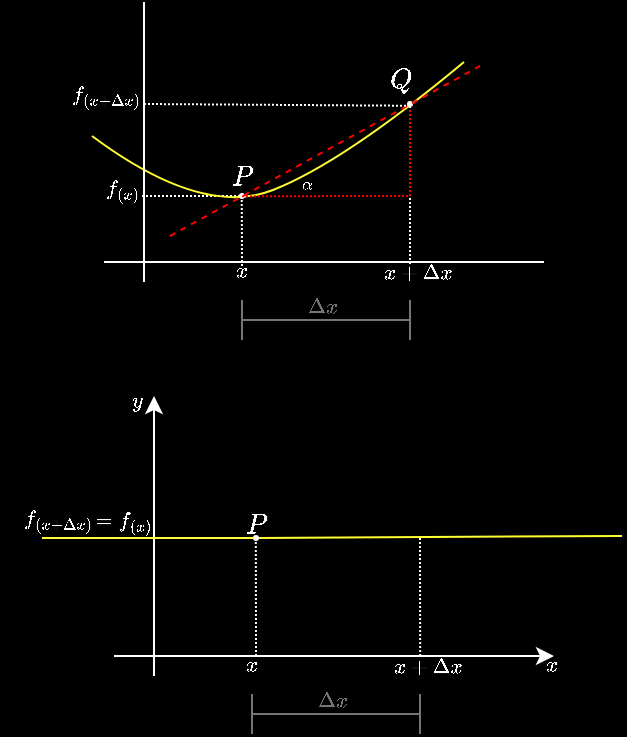 <mxfile version="14.6.6" type="onedrive"><diagram id="N8wW5MOyD7Wzh2ejpo5r" name="Page-1"><mxGraphModel dx="825" dy="333" grid="0" gridSize="1" guides="1" tooltips="1" connect="1" arrows="1" fold="1" page="1" pageScale="1" pageWidth="827" pageHeight="1169" background="#000000" math="1" shadow="0"><root><mxCell id="0"/><mxCell id="1" parent="0"/><mxCell id="s2WLqWfnLLBPEfKBFTOk-1" value="" style="endArrow=none;html=1;entryX=0.5;entryY=1;entryDx=0;entryDy=0;dashed=1;dashPattern=1 1;fontColor=#FFFFFF;strokeColor=#FFFFFF;" parent="1" target="s2WLqWfnLLBPEfKBFTOk-6" edge="1"><mxGeometry width="50" height="50" relative="1" as="geometry"><mxPoint x="400" y="398" as="sourcePoint"/><mxPoint x="570" y="398" as="targetPoint"/></mxGeometry></mxCell><mxCell id="s2WLqWfnLLBPEfKBFTOk-2" value="" style="endArrow=none;html=1;dashed=1;dashPattern=1 1;fontColor=#FFFFFF;strokeColor=#FFFFFF;" parent="1" edge="1"><mxGeometry width="50" height="50" relative="1" as="geometry"><mxPoint x="534" y="432" as="sourcePoint"/><mxPoint x="534" y="353" as="targetPoint"/></mxGeometry></mxCell><mxCell id="s2WLqWfnLLBPEfKBFTOk-5" value="" style="endArrow=none;html=1;curved=1;fontColor=#FFFFFF;strokeColor=#FFFF33;" parent="1" edge="1"><mxGeometry width="50" height="50" relative="1" as="geometry"><mxPoint x="375" y="368" as="sourcePoint"/><mxPoint x="561" y="331" as="targetPoint"/><Array as="points"><mxPoint x="430" y="409"/><mxPoint x="501" y="381"/></Array></mxGeometry></mxCell><mxCell id="s2WLqWfnLLBPEfKBFTOk-6" value="$$P$$" style="text;html=1;fillColor=none;align=center;verticalAlign=middle;whiteSpace=wrap;rounded=0;fontColor=#FFFFFF;" parent="1" vertex="1"><mxGeometry x="430" y="378" width="40" height="20" as="geometry"/></mxCell><mxCell id="s2WLqWfnLLBPEfKBFTOk-7" value="$$Q$$" style="text;html=1;fillColor=none;align=center;verticalAlign=middle;whiteSpace=wrap;rounded=0;fontColor=#FFFFFF;" parent="1" vertex="1"><mxGeometry x="510" y="330" width="40" height="20" as="geometry"/></mxCell><mxCell id="s2WLqWfnLLBPEfKBFTOk-8" value="" style="ellipse;whiteSpace=wrap;html=1;aspect=fixed;fontColor=#FFFFFF;strokeColor=#FFFFFF;" parent="1" vertex="1"><mxGeometry x="449" y="397" width="2" height="2" as="geometry"/></mxCell><mxCell id="s2WLqWfnLLBPEfKBFTOk-11" value="" style="ellipse;whiteSpace=wrap;html=1;aspect=fixed;fontColor=#FFFFFF;strokeColor=#FFFFFF;" parent="1" vertex="1"><mxGeometry x="533" y="351" width="2" height="2" as="geometry"/></mxCell><mxCell id="s2WLqWfnLLBPEfKBFTOk-12" value="" style="endArrow=none;html=1;strokeColor=#FF0000;dashed=1;" parent="1" edge="1"><mxGeometry width="50" height="50" relative="1" as="geometry"><mxPoint x="414" y="418" as="sourcePoint"/><mxPoint x="569" y="333" as="targetPoint"/></mxGeometry></mxCell><mxCell id="s2WLqWfnLLBPEfKBFTOk-13" value="" style="endArrow=none;html=1;fontColor=#FFFFFF;strokeColor=#FFFFFF;" parent="1" edge="1"><mxGeometry width="50" height="50" relative="1" as="geometry"><mxPoint x="401" y="441" as="sourcePoint"/><mxPoint x="401" y="301" as="targetPoint"/></mxGeometry></mxCell><mxCell id="s2WLqWfnLLBPEfKBFTOk-14" value="" style="endArrow=none;html=1;dashed=1;dashPattern=1 1;fontColor=#FFFFFF;strokeColor=#FFFFFF;" parent="1" edge="1"><mxGeometry width="50" height="50" relative="1" as="geometry"><mxPoint x="450" y="433" as="sourcePoint"/><mxPoint x="449.88" y="400" as="targetPoint"/></mxGeometry></mxCell><mxCell id="s2WLqWfnLLBPEfKBFTOk-15" value="$$x$$" style="text;html=1;fillColor=none;align=center;verticalAlign=middle;whiteSpace=wrap;rounded=0;fontSize=9;fontColor=#FFFFFF;" parent="1" vertex="1"><mxGeometry x="430" y="426" width="40" height="20" as="geometry"/></mxCell><mxCell id="s2WLqWfnLLBPEfKBFTOk-17" value="$$x+\Delta x$$" style="text;html=1;fillColor=none;align=center;verticalAlign=middle;whiteSpace=wrap;rounded=0;fontSize=9;fontColor=#FFFFFF;" parent="1" vertex="1"><mxGeometry x="518" y="427" width="40" height="20" as="geometry"/></mxCell><mxCell id="s2WLqWfnLLBPEfKBFTOk-18" value="" style="shape=crossbar;whiteSpace=wrap;html=1;rounded=1;fontSize=9;fontColor=#FFFFFF;strokeColor=#757575;" parent="1" vertex="1"><mxGeometry x="450" y="450" width="84" height="20" as="geometry"/></mxCell><mxCell id="s2WLqWfnLLBPEfKBFTOk-19" value="$$\Delta x$$" style="text;html=1;fillColor=none;align=center;verticalAlign=middle;whiteSpace=wrap;rounded=0;fontSize=9;fontColor=#757575;" parent="1" vertex="1"><mxGeometry x="471" y="444" width="40" height="20" as="geometry"/></mxCell><mxCell id="s2WLqWfnLLBPEfKBFTOk-20" value="" style="endArrow=none;html=1;fontColor=#FFFFFF;strokeColor=#FFFFFF;" parent="1" edge="1"><mxGeometry width="50" height="50" relative="1" as="geometry"><mxPoint x="381" y="431" as="sourcePoint"/><mxPoint x="601" y="431" as="targetPoint"/></mxGeometry></mxCell><mxCell id="s2WLqWfnLLBPEfKBFTOk-21" value="" style="endArrow=none;html=1;dashed=1;dashPattern=1 1;strokeColor=#FF0000;" parent="1" edge="1"><mxGeometry width="50" height="50" relative="1" as="geometry"><mxPoint x="450" y="398.12" as="sourcePoint"/><mxPoint x="534" y="398" as="targetPoint"/></mxGeometry></mxCell><mxCell id="s2WLqWfnLLBPEfKBFTOk-22" value="$$f_{(x+\Delta x)}$$" style="text;html=1;fillColor=none;align=center;verticalAlign=middle;whiteSpace=wrap;rounded=0;fontSize=9;fontColor=#FFFFFF;" parent="1" vertex="1"><mxGeometry x="362" y="338" width="40" height="20" as="geometry"/></mxCell><mxCell id="s2WLqWfnLLBPEfKBFTOk-23" value="$$f_{(x)}$$" style="text;html=1;fillColor=none;align=center;verticalAlign=middle;whiteSpace=wrap;rounded=0;fontSize=9;fontColor=#FFFFFF;" parent="1" vertex="1"><mxGeometry x="370" y="385" width="40" height="20" as="geometry"/></mxCell><mxCell id="s2WLqWfnLLBPEfKBFTOk-24" value="" style="endArrow=none;html=1;entryX=0.5;entryY=1;entryDx=0;entryDy=0;dashed=1;dashPattern=1 1;fontColor=#FFFFFF;strokeColor=#FFFFFF;" parent="1" edge="1"><mxGeometry width="50" height="50" relative="1" as="geometry"><mxPoint x="401" y="352" as="sourcePoint"/><mxPoint x="535" y="352.88" as="targetPoint"/></mxGeometry></mxCell><mxCell id="s2WLqWfnLLBPEfKBFTOk-25" value="" style="endArrow=none;html=1;dashed=1;dashPattern=1 1;strokeColor=#FF0000;" parent="1" edge="1"><mxGeometry width="50" height="50" relative="1" as="geometry"><mxPoint x="534" y="398" as="sourcePoint"/><mxPoint x="534" y="354" as="targetPoint"/></mxGeometry></mxCell><mxCell id="s2WLqWfnLLBPEfKBFTOk-26" value="$$\alpha$$" style="text;html=1;fillColor=none;align=center;verticalAlign=middle;whiteSpace=wrap;rounded=0;fontSize=7;fontColor=#FFFFFF;" parent="1" vertex="1"><mxGeometry x="463" y="382" width="40" height="20" as="geometry"/></mxCell><mxCell id="j77vfI2c90pid0NPIWEC-4" value="$$P$$" style="text;html=1;fillColor=none;align=center;verticalAlign=middle;whiteSpace=wrap;rounded=0;fontColor=#FFFFFF;" vertex="1" parent="1"><mxGeometry x="437" y="552" width="40" height="20" as="geometry"/></mxCell><mxCell id="j77vfI2c90pid0NPIWEC-9" value="" style="endArrow=classic;html=1;fontColor=#FFFFFF;strokeColor=#FFFFFF;endFill=1;" edge="1" parent="1"><mxGeometry width="50" height="50" relative="1" as="geometry"><mxPoint x="406" y="638" as="sourcePoint"/><mxPoint x="406" y="498" as="targetPoint"/></mxGeometry></mxCell><mxCell id="j77vfI2c90pid0NPIWEC-11" value="$$x$$" style="text;html=1;fillColor=none;align=center;verticalAlign=middle;whiteSpace=wrap;rounded=0;fontSize=9;fontColor=#FFFFFF;" vertex="1" parent="1"><mxGeometry x="435" y="623" width="40" height="20" as="geometry"/></mxCell><mxCell id="j77vfI2c90pid0NPIWEC-12" value="$$x+\Delta x$$" style="text;html=1;fillColor=none;align=center;verticalAlign=middle;whiteSpace=wrap;rounded=0;fontSize=9;fontColor=#FFFFFF;" vertex="1" parent="1"><mxGeometry x="523" y="624" width="40" height="20" as="geometry"/></mxCell><mxCell id="j77vfI2c90pid0NPIWEC-13" value="" style="shape=crossbar;whiteSpace=wrap;html=1;rounded=1;fontSize=9;fontColor=#FFFFFF;strokeColor=#757575;" vertex="1" parent="1"><mxGeometry x="455" y="647" width="84" height="20" as="geometry"/></mxCell><mxCell id="j77vfI2c90pid0NPIWEC-14" value="$$\Delta x$$" style="text;html=1;fillColor=none;align=center;verticalAlign=middle;whiteSpace=wrap;rounded=0;fontSize=9;fontColor=#757575;" vertex="1" parent="1"><mxGeometry x="476" y="641" width="40" height="20" as="geometry"/></mxCell><mxCell id="j77vfI2c90pid0NPIWEC-15" value="" style="endArrow=classic;html=1;fontColor=#FFFFFF;strokeColor=#FFFFFF;endFill=1;" edge="1" parent="1"><mxGeometry width="50" height="50" relative="1" as="geometry"><mxPoint x="386" y="628" as="sourcePoint"/><mxPoint x="606" y="628" as="targetPoint"/></mxGeometry></mxCell><mxCell id="j77vfI2c90pid0NPIWEC-17" value="$$f_{(x+\Delta x)}$$" style="text;html=1;fillColor=none;align=center;verticalAlign=middle;whiteSpace=wrap;rounded=0;fontSize=9;fontColor=#FFFFFF;" vertex="1" parent="1"><mxGeometry x="338" y="550" width="40" height="20" as="geometry"/></mxCell><mxCell id="j77vfI2c90pid0NPIWEC-18" value="$$ =f_{(x)}$$" style="text;html=1;fillColor=none;align=center;verticalAlign=middle;whiteSpace=wrap;rounded=0;fontSize=9;fontColor=#FFFFFF;" vertex="1" parent="1"><mxGeometry x="371" y="551" width="40" height="20" as="geometry"/></mxCell><mxCell id="j77vfI2c90pid0NPIWEC-22" value="" style="endArrow=none;html=1;strokeColor=#FFFF33;startArrow=none;" edge="1" parent="1" source="j77vfI2c90pid0NPIWEC-6"><mxGeometry width="50" height="50" relative="1" as="geometry"><mxPoint x="350" y="569" as="sourcePoint"/><mxPoint x="640" y="568" as="targetPoint"/></mxGeometry></mxCell><mxCell id="j77vfI2c90pid0NPIWEC-6" value="" style="ellipse;whiteSpace=wrap;html=1;aspect=fixed;fontColor=#FFFFFF;strokeColor=#FFFFFF;" vertex="1" parent="1"><mxGeometry x="456" y="568" width="2" height="2" as="geometry"/></mxCell><mxCell id="j77vfI2c90pid0NPIWEC-25" value="" style="endArrow=none;html=1;strokeColor=#FFFF33;" edge="1" parent="1" target="j77vfI2c90pid0NPIWEC-6"><mxGeometry width="50" height="50" relative="1" as="geometry"><mxPoint x="350" y="569" as="sourcePoint"/><mxPoint x="640" y="568" as="targetPoint"/></mxGeometry></mxCell><mxCell id="j77vfI2c90pid0NPIWEC-26" value="" style="endArrow=none;html=1;dashed=1;dashPattern=1 1;fontColor=#FFFFFF;strokeColor=#FFFFFF;" edge="1" parent="1"><mxGeometry width="50" height="50" relative="1" as="geometry"><mxPoint x="457" y="628" as="sourcePoint"/><mxPoint x="456.9" y="568" as="targetPoint"/></mxGeometry></mxCell><mxCell id="j77vfI2c90pid0NPIWEC-28" value="" style="endArrow=none;html=1;dashed=1;dashPattern=1 1;fontColor=#FFFFFF;strokeColor=#FFFFFF;" edge="1" parent="1"><mxGeometry width="50" height="50" relative="1" as="geometry"><mxPoint x="539.1" y="628" as="sourcePoint"/><mxPoint x="539.0" y="568" as="targetPoint"/></mxGeometry></mxCell><mxCell id="j77vfI2c90pid0NPIWEC-29" value="$$x$$" style="text;html=1;fillColor=none;align=center;verticalAlign=middle;whiteSpace=wrap;rounded=0;fontSize=9;fontColor=#FFFFFF;" vertex="1" parent="1"><mxGeometry x="585" y="623" width="40" height="20" as="geometry"/></mxCell><mxCell id="j77vfI2c90pid0NPIWEC-30" value="$$y$$" style="text;html=1;fillColor=none;align=center;verticalAlign=middle;whiteSpace=wrap;rounded=0;fontSize=9;fontColor=#FFFFFF;" vertex="1" parent="1"><mxGeometry x="378" y="491" width="40" height="20" as="geometry"/></mxCell></root></mxGraphModel></diagram></mxfile>